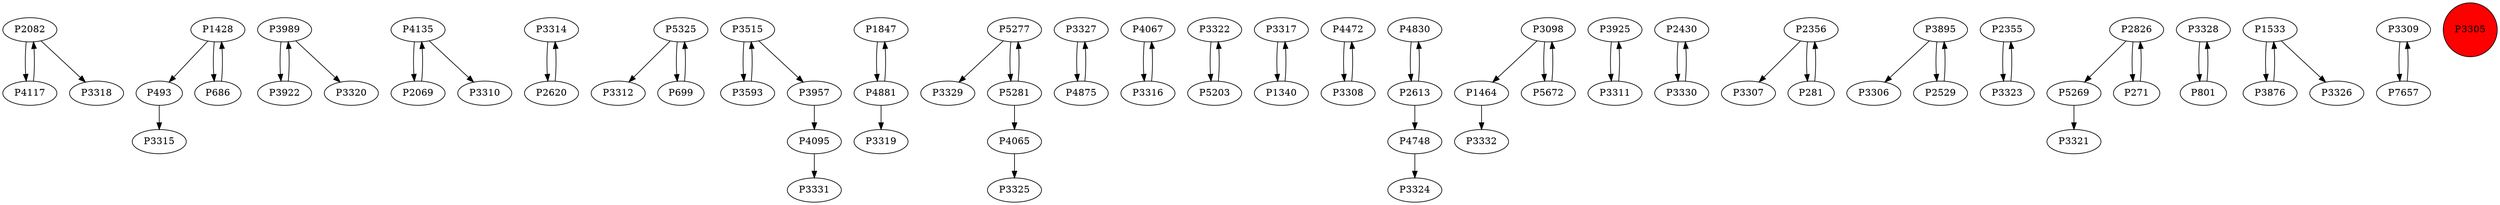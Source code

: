 digraph {
	P2082 -> P4117
	P1428 -> P493
	P493 -> P3315
	P4117 -> P2082
	P3989 -> P3922
	P4135 -> P2069
	P3314 -> P2620
	P5325 -> P3312
	P3957 -> P4095
	P2620 -> P3314
	P1847 -> P4881
	P5277 -> P3329
	P4881 -> P3319
	P3327 -> P4875
	P3593 -> P3515
	P3989 -> P3320
	P4067 -> P3316
	P3515 -> P3957
	P4875 -> P3327
	P3322 -> P5203
	P3317 -> P1340
	P4472 -> P3308
	P4830 -> P2613
	P1464 -> P3332
	P3925 -> P3311
	P2430 -> P3330
	P2613 -> P4830
	P4095 -> P3331
	P2356 -> P3307
	P3895 -> P3306
	P2355 -> P3323
	P5269 -> P3321
	P2826 -> P271
	P2069 -> P4135
	P5325 -> P699
	P3328 -> P801
	P2356 -> P281
	P1533 -> P3876
	P4881 -> P1847
	P5277 -> P5281
	P3309 -> P7657
	P271 -> P2826
	P1533 -> P3326
	P3098 -> P5672
	P4135 -> P3310
	P4065 -> P3325
	P1340 -> P3317
	P2529 -> P3895
	P3316 -> P4067
	P686 -> P1428
	P5281 -> P4065
	P3922 -> P3989
	P5203 -> P3322
	P7657 -> P3309
	P1428 -> P686
	P801 -> P3328
	P5281 -> P5277
	P2826 -> P5269
	P4748 -> P3324
	P3876 -> P1533
	P3311 -> P3925
	P5672 -> P3098
	P3515 -> P3593
	P699 -> P5325
	P2082 -> P3318
	P3308 -> P4472
	P3098 -> P1464
	P281 -> P2356
	P3323 -> P2355
	P2613 -> P4748
	P3895 -> P2529
	P3330 -> P2430
	P3305 [shape=circle]
	P3305 [style=filled]
	P3305 [fillcolor=red]
}